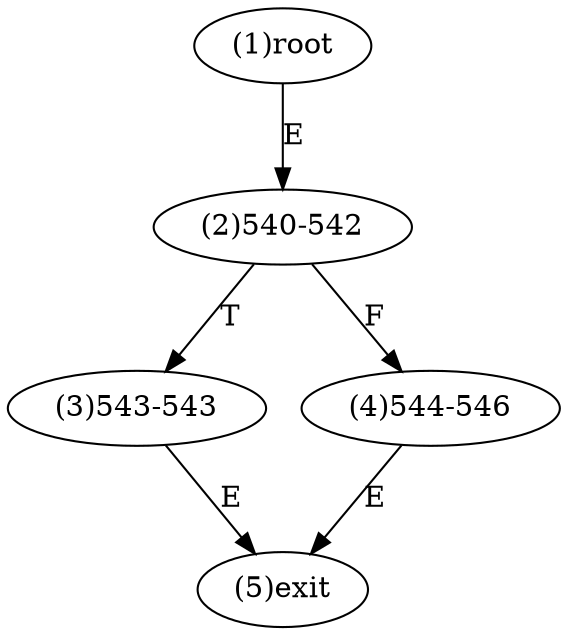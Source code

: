 digraph "" { 
1[ label="(1)root"];
2[ label="(2)540-542"];
3[ label="(3)543-543"];
4[ label="(4)544-546"];
5[ label="(5)exit"];
1->2[ label="E"];
2->4[ label="F"];
2->3[ label="T"];
3->5[ label="E"];
4->5[ label="E"];
}